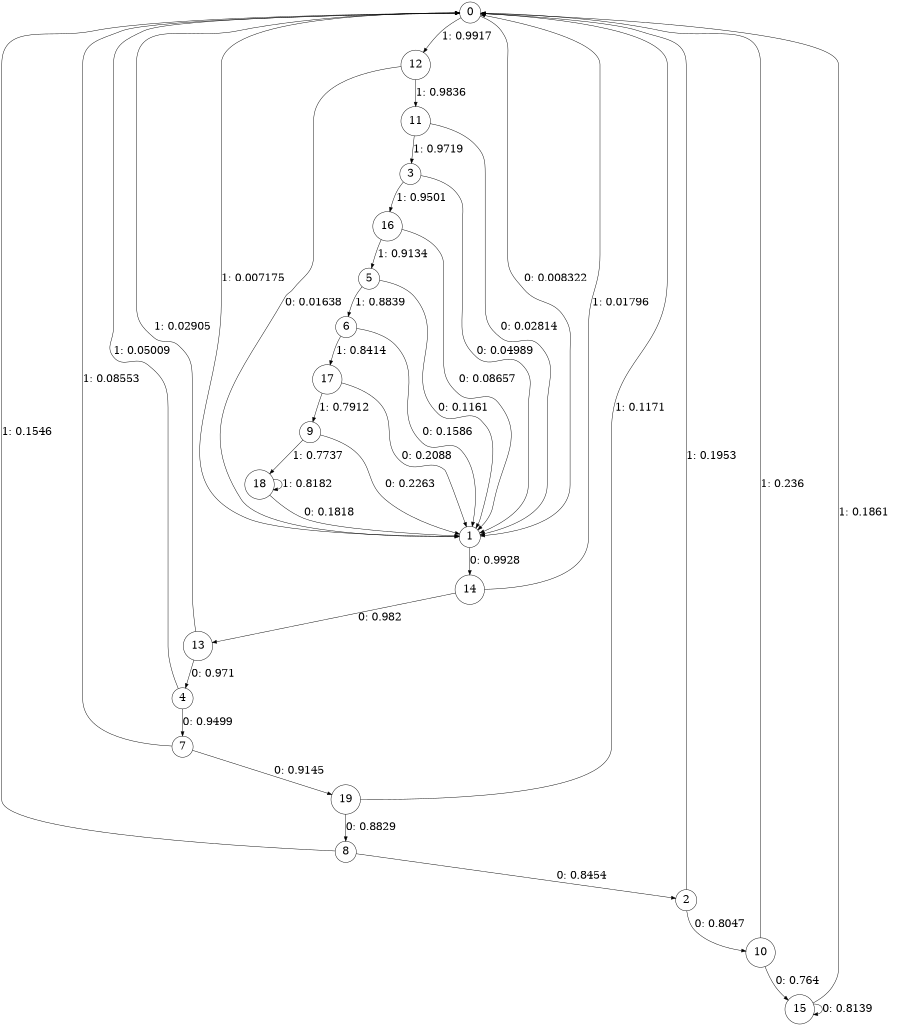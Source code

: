 digraph "ch3_random_source_L10" {
size = "6,8.5";
ratio = "fill";
node [shape = circle];
node [fontsize = 24];
edge [fontsize = 24];
0 -> 1 [label = "0: 0.008322  "];
0 -> 12 [label = "1: 0.9917   "];
1 -> 14 [label = "0: 0.9928   "];
1 -> 0 [label = "1: 0.007175  "];
2 -> 10 [label = "0: 0.8047   "];
2 -> 0 [label = "1: 0.1953   "];
3 -> 1 [label = "0: 0.04989  "];
3 -> 16 [label = "1: 0.9501   "];
4 -> 7 [label = "0: 0.9499   "];
4 -> 0 [label = "1: 0.05009  "];
5 -> 1 [label = "0: 0.1161   "];
5 -> 6 [label = "1: 0.8839   "];
6 -> 1 [label = "0: 0.1586   "];
6 -> 17 [label = "1: 0.8414   "];
7 -> 19 [label = "0: 0.9145   "];
7 -> 0 [label = "1: 0.08553  "];
8 -> 2 [label = "0: 0.8454   "];
8 -> 0 [label = "1: 0.1546   "];
9 -> 1 [label = "0: 0.2263   "];
9 -> 18 [label = "1: 0.7737   "];
10 -> 15 [label = "0: 0.764    "];
10 -> 0 [label = "1: 0.236    "];
11 -> 1 [label = "0: 0.02814  "];
11 -> 3 [label = "1: 0.9719   "];
12 -> 1 [label = "0: 0.01638  "];
12 -> 11 [label = "1: 0.9836   "];
13 -> 4 [label = "0: 0.971    "];
13 -> 0 [label = "1: 0.02905  "];
14 -> 13 [label = "0: 0.982    "];
14 -> 0 [label = "1: 0.01796  "];
15 -> 15 [label = "0: 0.8139   "];
15 -> 0 [label = "1: 0.1861   "];
16 -> 1 [label = "0: 0.08657  "];
16 -> 5 [label = "1: 0.9134   "];
17 -> 1 [label = "0: 0.2088   "];
17 -> 9 [label = "1: 0.7912   "];
18 -> 1 [label = "0: 0.1818   "];
18 -> 18 [label = "1: 0.8182   "];
19 -> 8 [label = "0: 0.8829   "];
19 -> 0 [label = "1: 0.1171   "];
}